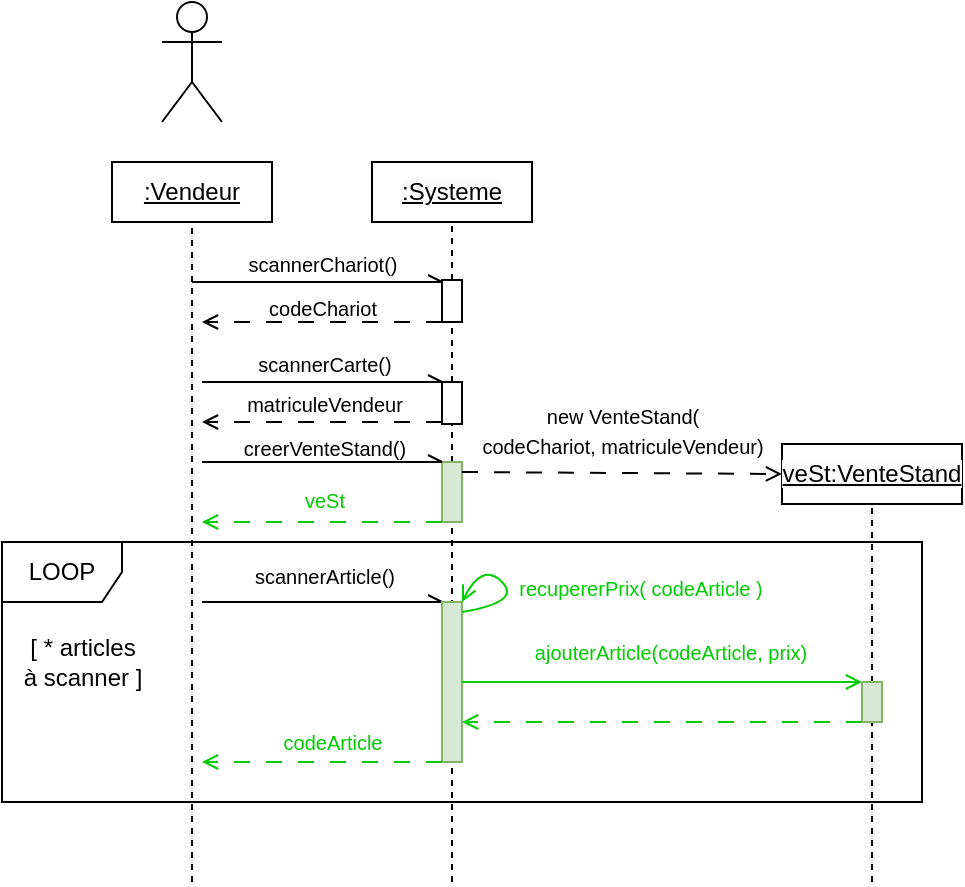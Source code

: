<mxfile version="22.1.2" type="device">
  <diagram name="Page-1" id="T_b5fMJmoMe5xamij2MU">
    <mxGraphModel dx="810" dy="496" grid="1" gridSize="10" guides="1" tooltips="1" connect="1" arrows="1" fold="1" page="1" pageScale="1" pageWidth="827" pageHeight="583" math="0" shadow="0">
      <root>
        <mxCell id="0" />
        <mxCell id="1" parent="0" />
        <mxCell id="m9zGqahzwwv1Aef4zu2V-3" value="&lt;u style=&quot;border-color: var(--border-color);&quot;&gt;:Vendeur&lt;/u&gt;" style="rounded=0;whiteSpace=wrap;html=1;" parent="1" vertex="1">
          <mxGeometry x="229" y="140" width="80" height="30" as="geometry" />
        </mxCell>
        <mxCell id="m9zGqahzwwv1Aef4zu2V-2" value="" style="shape=umlActor;verticalLabelPosition=bottom;verticalAlign=top;html=1;outlineConnect=0;" parent="1" vertex="1">
          <mxGeometry x="254" y="60" width="30" height="60" as="geometry" />
        </mxCell>
        <mxCell id="m9zGqahzwwv1Aef4zu2V-7" value="" style="endArrow=none;dashed=1;html=1;rounded=0;entryX=0.5;entryY=1;entryDx=0;entryDy=0;" parent="1" target="m9zGqahzwwv1Aef4zu2V-3" edge="1">
          <mxGeometry width="50" height="50" relative="1" as="geometry">
            <mxPoint x="269" y="500" as="sourcePoint" />
            <mxPoint x="284" y="220" as="targetPoint" />
          </mxGeometry>
        </mxCell>
        <mxCell id="m9zGqahzwwv1Aef4zu2V-9" value="&lt;u style=&quot;border-color: var(--border-color); color: rgb(0, 0, 0); font-family: Helvetica; font-size: 12px; font-style: normal; font-variant-ligatures: normal; font-variant-caps: normal; font-weight: 400; letter-spacing: normal; orphans: 2; text-align: center; text-indent: 0px; text-transform: none; widows: 2; word-spacing: 0px; -webkit-text-stroke-width: 0px; background-color: rgb(251, 251, 251);&quot;&gt;:Systeme&lt;/u&gt;" style="rounded=0;whiteSpace=wrap;html=1;" parent="1" vertex="1">
          <mxGeometry x="359" y="140" width="80" height="30" as="geometry" />
        </mxCell>
        <mxCell id="m9zGqahzwwv1Aef4zu2V-10" value="" style="endArrow=none;dashed=1;html=1;rounded=0;entryX=0.5;entryY=1;entryDx=0;entryDy=0;" parent="1" source="m9zGqahzwwv1Aef4zu2V-16" target="m9zGqahzwwv1Aef4zu2V-9" edge="1">
          <mxGeometry width="50" height="50" relative="1" as="geometry">
            <mxPoint x="399" y="330" as="sourcePoint" />
            <mxPoint x="139" y="180" as="targetPoint" />
          </mxGeometry>
        </mxCell>
        <mxCell id="m9zGqahzwwv1Aef4zu2V-13" value="" style="endArrow=openAsync;html=1;rounded=0;endFill=0;" parent="1" target="m9zGqahzwwv1Aef4zu2V-16" edge="1">
          <mxGeometry width="50" height="50" relative="1" as="geometry">
            <mxPoint x="269" y="200" as="sourcePoint" />
            <mxPoint x="379" y="200" as="targetPoint" />
          </mxGeometry>
        </mxCell>
        <mxCell id="m9zGqahzwwv1Aef4zu2V-14" value="&lt;u style=&quot;border-color: var(--border-color); color: rgb(0, 0, 0); font-family: Helvetica; font-size: 12px; font-style: normal; font-variant-ligatures: normal; font-variant-caps: normal; font-weight: 400; letter-spacing: normal; orphans: 2; text-align: center; text-indent: 0px; text-transform: none; widows: 2; word-spacing: 0px; -webkit-text-stroke-width: 0px; background-color: rgb(251, 251, 251);&quot;&gt;veSt:VenteStand&lt;/u&gt;" style="rounded=0;whiteSpace=wrap;html=1;" parent="1" vertex="1">
          <mxGeometry x="564" y="281" width="90" height="30" as="geometry" />
        </mxCell>
        <mxCell id="m9zGqahzwwv1Aef4zu2V-15" value="" style="endArrow=none;dashed=1;html=1;rounded=0;entryX=0.5;entryY=1;entryDx=0;entryDy=0;" parent="1" source="m9zGqahzwwv1Aef4zu2V-48" target="m9zGqahzwwv1Aef4zu2V-14" edge="1">
          <mxGeometry width="50" height="50" relative="1" as="geometry">
            <mxPoint x="609" y="510" as="sourcePoint" />
            <mxPoint x="255" y="320" as="targetPoint" />
          </mxGeometry>
        </mxCell>
        <mxCell id="m9zGqahzwwv1Aef4zu2V-18" value="" style="endArrow=none;dashed=1;html=1;rounded=0;entryX=0.5;entryY=1;entryDx=0;entryDy=0;" parent="1" source="m9zGqahzwwv1Aef4zu2V-23" target="m9zGqahzwwv1Aef4zu2V-16" edge="1">
          <mxGeometry width="50" height="50" relative="1" as="geometry">
            <mxPoint x="399" y="330" as="sourcePoint" />
            <mxPoint x="399" y="170" as="targetPoint" />
          </mxGeometry>
        </mxCell>
        <mxCell id="m9zGqahzwwv1Aef4zu2V-16" value="" style="html=1;points=[[0,0,0,0,5],[0,1,0,0,-5],[1,0,0,0,5],[1,1,0,0,-5]];perimeter=orthogonalPerimeter;outlineConnect=0;targetShapes=umlLifeline;portConstraint=eastwest;newEdgeStyle={&quot;curved&quot;:0,&quot;rounded&quot;:0};" parent="1" vertex="1">
          <mxGeometry x="394" y="199" width="10" height="21" as="geometry" />
        </mxCell>
        <mxCell id="m9zGqahzwwv1Aef4zu2V-19" value="&lt;font style=&quot;font-size: 10px;&quot;&gt;scannerChariot()&lt;/font&gt;" style="text;html=1;align=center;verticalAlign=middle;resizable=0;points=[];autosize=1;strokeColor=none;fillColor=none;" parent="1" vertex="1">
          <mxGeometry x="284" y="176" width="100" height="30" as="geometry" />
        </mxCell>
        <mxCell id="m9zGqahzwwv1Aef4zu2V-21" value="" style="endArrow=open;html=1;rounded=0;endFill=0;dashed=1;dashPattern=8 8;" parent="1" source="m9zGqahzwwv1Aef4zu2V-16" edge="1">
          <mxGeometry width="50" height="50" relative="1" as="geometry">
            <mxPoint x="384" y="220" as="sourcePoint" />
            <mxPoint x="274" y="220" as="targetPoint" />
          </mxGeometry>
        </mxCell>
        <mxCell id="m9zGqahzwwv1Aef4zu2V-22" value="&lt;font style=&quot;font-size: 10px;&quot;&gt;codeChariot&lt;/font&gt;" style="text;html=1;align=center;verticalAlign=middle;resizable=0;points=[];autosize=1;strokeColor=none;fillColor=none;" parent="1" vertex="1">
          <mxGeometry x="294" y="197.5" width="80" height="30" as="geometry" />
        </mxCell>
        <mxCell id="m9zGqahzwwv1Aef4zu2V-24" value="" style="endArrow=none;dashed=1;html=1;rounded=0;entryX=0.5;entryY=1;entryDx=0;entryDy=0;" parent="1" source="m9zGqahzwwv1Aef4zu2V-30" target="m9zGqahzwwv1Aef4zu2V-23" edge="1">
          <mxGeometry width="50" height="50" relative="1" as="geometry">
            <mxPoint x="399" y="330" as="sourcePoint" />
            <mxPoint x="399" y="220" as="targetPoint" />
          </mxGeometry>
        </mxCell>
        <mxCell id="m9zGqahzwwv1Aef4zu2V-23" value="" style="html=1;points=[[0,0,0,0,5],[0,1,0,0,-5],[1,0,0,0,5],[1,1,0,0,-5]];perimeter=orthogonalPerimeter;outlineConnect=0;targetShapes=umlLifeline;portConstraint=eastwest;newEdgeStyle={&quot;curved&quot;:0,&quot;rounded&quot;:0};" parent="1" vertex="1">
          <mxGeometry x="394" y="250" width="10" height="21" as="geometry" />
        </mxCell>
        <mxCell id="m9zGqahzwwv1Aef4zu2V-25" value="" style="endArrow=openAsync;html=1;rounded=0;endFill=0;" parent="1" target="m9zGqahzwwv1Aef4zu2V-23" edge="1">
          <mxGeometry width="50" height="50" relative="1" as="geometry">
            <mxPoint x="274" y="250" as="sourcePoint" />
            <mxPoint x="404" y="220" as="targetPoint" />
          </mxGeometry>
        </mxCell>
        <mxCell id="m9zGqahzwwv1Aef4zu2V-26" value="&lt;font style=&quot;font-size: 10px;&quot;&gt;scannerCarte()&lt;/font&gt;" style="text;html=1;align=center;verticalAlign=middle;resizable=0;points=[];autosize=1;strokeColor=none;fillColor=none;" parent="1" vertex="1">
          <mxGeometry x="290" y="225.5" width="90" height="30" as="geometry" />
        </mxCell>
        <mxCell id="m9zGqahzwwv1Aef4zu2V-27" value="" style="endArrow=open;html=1;rounded=0;endFill=0;dashed=1;dashPattern=8 8;" parent="1" source="m9zGqahzwwv1Aef4zu2V-23" edge="1">
          <mxGeometry width="50" height="50" relative="1" as="geometry">
            <mxPoint x="384" y="280" as="sourcePoint" />
            <mxPoint x="274" y="270" as="targetPoint" />
          </mxGeometry>
        </mxCell>
        <mxCell id="m9zGqahzwwv1Aef4zu2V-28" value="&lt;font style=&quot;font-size: 10px;&quot;&gt;matriculeVendeur&lt;/font&gt;" style="text;html=1;align=center;verticalAlign=middle;resizable=0;points=[];autosize=1;strokeColor=none;fillColor=none;" parent="1" vertex="1">
          <mxGeometry x="285" y="245.5" width="100" height="30" as="geometry" />
        </mxCell>
        <mxCell id="m9zGqahzwwv1Aef4zu2V-31" value="" style="endArrow=none;dashed=1;html=1;rounded=0;entryX=0.5;entryY=1;entryDx=0;entryDy=0;" parent="1" target="m9zGqahzwwv1Aef4zu2V-30" edge="1">
          <mxGeometry width="50" height="50" relative="1" as="geometry">
            <mxPoint x="399" y="500" as="sourcePoint" />
            <mxPoint x="399" y="271" as="targetPoint" />
          </mxGeometry>
        </mxCell>
        <mxCell id="m9zGqahzwwv1Aef4zu2V-30" value="" style="html=1;points=[[0,0,0,0,5],[0,1,0,0,-5],[1,0,0,0,5],[1,1,0,0,-5]];perimeter=orthogonalPerimeter;outlineConnect=0;targetShapes=umlLifeline;portConstraint=eastwest;newEdgeStyle={&quot;curved&quot;:0,&quot;rounded&quot;:0};fillColor=#d5e8d4;strokeColor=#82b366;" parent="1" vertex="1">
          <mxGeometry x="394" y="290" width="10" height="30" as="geometry" />
        </mxCell>
        <mxCell id="m9zGqahzwwv1Aef4zu2V-32" value="" style="endArrow=openAsync;html=1;rounded=0;endFill=0;" parent="1" target="m9zGqahzwwv1Aef4zu2V-30" edge="1">
          <mxGeometry width="50" height="50" relative="1" as="geometry">
            <mxPoint x="274" y="290" as="sourcePoint" />
            <mxPoint x="404" y="260" as="targetPoint" />
          </mxGeometry>
        </mxCell>
        <mxCell id="m9zGqahzwwv1Aef4zu2V-33" value="&lt;font style=&quot;font-size: 10px;&quot;&gt;creerVenteStand()&lt;/font&gt;" style="text;html=1;align=center;verticalAlign=middle;resizable=0;points=[];autosize=1;strokeColor=none;fillColor=none;" parent="1" vertex="1">
          <mxGeometry x="285" y="268" width="100" height="30" as="geometry" />
        </mxCell>
        <mxCell id="m9zGqahzwwv1Aef4zu2V-35" value="" style="endArrow=open;html=1;rounded=0;endFill=0;dashed=1;dashPattern=8 8;exitX=1;exitY=0;exitDx=0;exitDy=5;exitPerimeter=0;entryX=0;entryY=0.5;entryDx=0;entryDy=0;" parent="1" source="m9zGqahzwwv1Aef4zu2V-30" target="m9zGqahzwwv1Aef4zu2V-14" edge="1">
          <mxGeometry width="50" height="50" relative="1" as="geometry">
            <mxPoint x="404" y="230" as="sourcePoint" />
            <mxPoint x="454" y="301" as="targetPoint" />
          </mxGeometry>
        </mxCell>
        <mxCell id="m9zGqahzwwv1Aef4zu2V-36" value="&lt;font style=&quot;font-size: 10px;&quot;&gt;new VenteStand(&lt;br&gt;codeChariot, matriculeVendeur)&lt;/font&gt;" style="text;html=1;align=center;verticalAlign=middle;resizable=0;points=[];autosize=1;strokeColor=none;fillColor=none;" parent="1" vertex="1">
          <mxGeometry x="404" y="254" width="160" height="40" as="geometry" />
        </mxCell>
        <mxCell id="m9zGqahzwwv1Aef4zu2V-37" value="" style="endArrow=open;html=1;rounded=0;endFill=0;dashed=1;dashPattern=8 8;fillColor=#d5e8d4;strokeColor=#00CC00;" parent="1" source="m9zGqahzwwv1Aef4zu2V-30" edge="1">
          <mxGeometry width="50" height="50" relative="1" as="geometry">
            <mxPoint x="384" y="330" as="sourcePoint" />
            <mxPoint x="274" y="320" as="targetPoint" />
          </mxGeometry>
        </mxCell>
        <mxCell id="m9zGqahzwwv1Aef4zu2V-38" value="&lt;font color=&quot;#00cc00&quot; style=&quot;font-size: 10px;&quot;&gt;veSt&lt;/font&gt;" style="text;html=1;align=center;verticalAlign=middle;resizable=0;points=[];autosize=1;strokeColor=none;fillColor=none;" parent="1" vertex="1">
          <mxGeometry x="315" y="294" width="40" height="30" as="geometry" />
        </mxCell>
        <mxCell id="m9zGqahzwwv1Aef4zu2V-39" value="LOOP" style="shape=umlFrame;whiteSpace=wrap;html=1;pointerEvents=0;movable=1;resizable=1;rotatable=1;deletable=1;editable=1;locked=0;connectable=1;" parent="1" vertex="1">
          <mxGeometry x="174" y="330" width="460" height="130" as="geometry" />
        </mxCell>
        <mxCell id="m9zGqahzwwv1Aef4zu2V-40" value="[ * articles&lt;br&gt;à scanner ]" style="text;html=1;align=center;verticalAlign=middle;resizable=0;points=[];autosize=1;strokeColor=none;fillColor=none;" parent="1" vertex="1">
          <mxGeometry x="174" y="370" width="80" height="40" as="geometry" />
        </mxCell>
        <mxCell id="m9zGqahzwwv1Aef4zu2V-43" value="" style="endArrow=openAsync;html=1;rounded=0;endFill=0;" parent="1" edge="1">
          <mxGeometry width="50" height="50" relative="1" as="geometry">
            <mxPoint x="274" y="360" as="sourcePoint" />
            <mxPoint x="394" y="360" as="targetPoint" />
          </mxGeometry>
        </mxCell>
        <mxCell id="m9zGqahzwwv1Aef4zu2V-44" value="" style="html=1;points=[[0,0,0,0,5],[0,1,0,0,-5],[1,0,0,0,5],[1,1,0,0,-5]];perimeter=orthogonalPerimeter;outlineConnect=0;targetShapes=umlLifeline;portConstraint=eastwest;newEdgeStyle={&quot;curved&quot;:0,&quot;rounded&quot;:0};fillColor=#d5e8d4;strokeColor=#82b366;" parent="1" vertex="1">
          <mxGeometry x="394" y="360" width="10" height="80" as="geometry" />
        </mxCell>
        <mxCell id="m9zGqahzwwv1Aef4zu2V-45" value="&lt;font style=&quot;font-size: 10px;&quot;&gt;scannerArticle()&lt;/font&gt;" style="text;html=1;align=center;verticalAlign=middle;resizable=0;points=[];autosize=1;strokeColor=none;fillColor=none;" parent="1" vertex="1">
          <mxGeometry x="290" y="332" width="90" height="30" as="geometry" />
        </mxCell>
        <mxCell id="m9zGqahzwwv1Aef4zu2V-46" value="" style="curved=1;endArrow=open;html=1;rounded=0;exitX=1;exitY=0;exitDx=0;exitDy=5;exitPerimeter=0;endFill=0;strokeColor=#00CC00;" parent="1" source="m9zGqahzwwv1Aef4zu2V-44" target="m9zGqahzwwv1Aef4zu2V-44" edge="1">
          <mxGeometry width="50" height="50" relative="1" as="geometry">
            <mxPoint x="444" y="310" as="sourcePoint" />
            <mxPoint x="494" y="260" as="targetPoint" />
            <Array as="points">
              <mxPoint x="434" y="360" />
              <mxPoint x="414" y="340" />
            </Array>
          </mxGeometry>
        </mxCell>
        <mxCell id="m9zGqahzwwv1Aef4zu2V-47" value="&lt;span style=&quot;font-size: 10px;&quot;&gt;&lt;font color=&quot;#00cc00&quot;&gt;recupererPrix( codeArticle )&lt;/font&gt;&lt;/span&gt;" style="text;html=1;align=center;verticalAlign=middle;resizable=0;points=[];autosize=1;strokeColor=none;fillColor=none;" parent="1" vertex="1">
          <mxGeometry x="418" y="338" width="150" height="30" as="geometry" />
        </mxCell>
        <mxCell id="m9zGqahzwwv1Aef4zu2V-49" value="" style="endArrow=open;html=1;rounded=0;endFill=0;strokeColor=#00CC00;" parent="1" source="m9zGqahzwwv1Aef4zu2V-44" target="m9zGqahzwwv1Aef4zu2V-48" edge="1">
          <mxGeometry width="50" height="50" relative="1" as="geometry">
            <mxPoint x="414" y="400" as="sourcePoint" />
            <mxPoint x="604" y="390" as="targetPoint" />
          </mxGeometry>
        </mxCell>
        <mxCell id="m9zGqahzwwv1Aef4zu2V-50" value="" style="endArrow=none;dashed=1;html=1;rounded=0;entryX=0.5;entryY=1;entryDx=0;entryDy=0;" parent="1" target="m9zGqahzwwv1Aef4zu2V-48" edge="1">
          <mxGeometry width="50" height="50" relative="1" as="geometry">
            <mxPoint x="609" y="500" as="sourcePoint" />
            <mxPoint x="609" y="311" as="targetPoint" />
          </mxGeometry>
        </mxCell>
        <mxCell id="m9zGqahzwwv1Aef4zu2V-48" value="" style="html=1;points=[[0,0,0,0,5],[0,1,0,0,-5],[1,0,0,0,5],[1,1,0,0,-5]];perimeter=orthogonalPerimeter;outlineConnect=0;targetShapes=umlLifeline;portConstraint=eastwest;newEdgeStyle={&quot;curved&quot;:0,&quot;rounded&quot;:0};fillColor=#d5e8d4;strokeColor=#82b366;" parent="1" vertex="1">
          <mxGeometry x="604" y="400" width="10" height="20" as="geometry" />
        </mxCell>
        <mxCell id="m9zGqahzwwv1Aef4zu2V-51" value="&lt;span style=&quot;font-size: 10px;&quot;&gt;&lt;font color=&quot;#00cc00&quot;&gt;ajouterArticle(codeArticle, prix)&lt;/font&gt;&lt;/span&gt;" style="text;html=1;align=center;verticalAlign=middle;resizable=0;points=[];autosize=1;strokeColor=none;fillColor=none;" parent="1" vertex="1">
          <mxGeometry x="428" y="370" width="160" height="30" as="geometry" />
        </mxCell>
        <mxCell id="m9zGqahzwwv1Aef4zu2V-52" value="" style="endArrow=open;html=1;rounded=0;endFill=0;dashed=1;dashPattern=8 8;entryX=1;entryY=0.75;entryDx=0;entryDy=0;entryPerimeter=0;strokeColor=#00CC00;" parent="1" source="m9zGqahzwwv1Aef4zu2V-48" target="m9zGqahzwwv1Aef4zu2V-44" edge="1">
          <mxGeometry width="50" height="50" relative="1" as="geometry">
            <mxPoint x="614" y="430" as="sourcePoint" />
            <mxPoint x="414" y="420" as="targetPoint" />
          </mxGeometry>
        </mxCell>
        <mxCell id="m9zGqahzwwv1Aef4zu2V-53" value="" style="endArrow=open;html=1;rounded=0;endFill=0;dashed=1;dashPattern=8 8;strokeColor=#00CC00;" parent="1" source="m9zGqahzwwv1Aef4zu2V-44" edge="1">
          <mxGeometry width="50" height="50" relative="1" as="geometry">
            <mxPoint x="504" y="460" as="sourcePoint" />
            <mxPoint x="274" y="440" as="targetPoint" />
          </mxGeometry>
        </mxCell>
        <mxCell id="m9zGqahzwwv1Aef4zu2V-54" value="&lt;font color=&quot;#00cc00&quot; style=&quot;font-size: 10px;&quot;&gt;codeArticle&lt;/font&gt;" style="text;html=1;align=center;verticalAlign=middle;resizable=0;points=[];autosize=1;strokeColor=none;fillColor=none;" parent="1" vertex="1">
          <mxGeometry x="304" y="415" width="70" height="30" as="geometry" />
        </mxCell>
      </root>
    </mxGraphModel>
  </diagram>
</mxfile>
